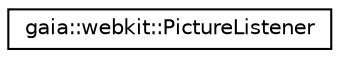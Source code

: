 digraph G
{
  edge [fontname="Helvetica",fontsize="10",labelfontname="Helvetica",labelfontsize="10"];
  node [fontname="Helvetica",fontsize="10",shape=record];
  rankdir=LR;
  Node1 [label="gaia::webkit::PictureListener",height=0.2,width=0.4,color="black", fillcolor="white", style="filled",URL="$d7/df2/classgaia_1_1webkit_1_1_picture_listener.html",tooltip="Interface to listen for new pictures as they change."];
}

